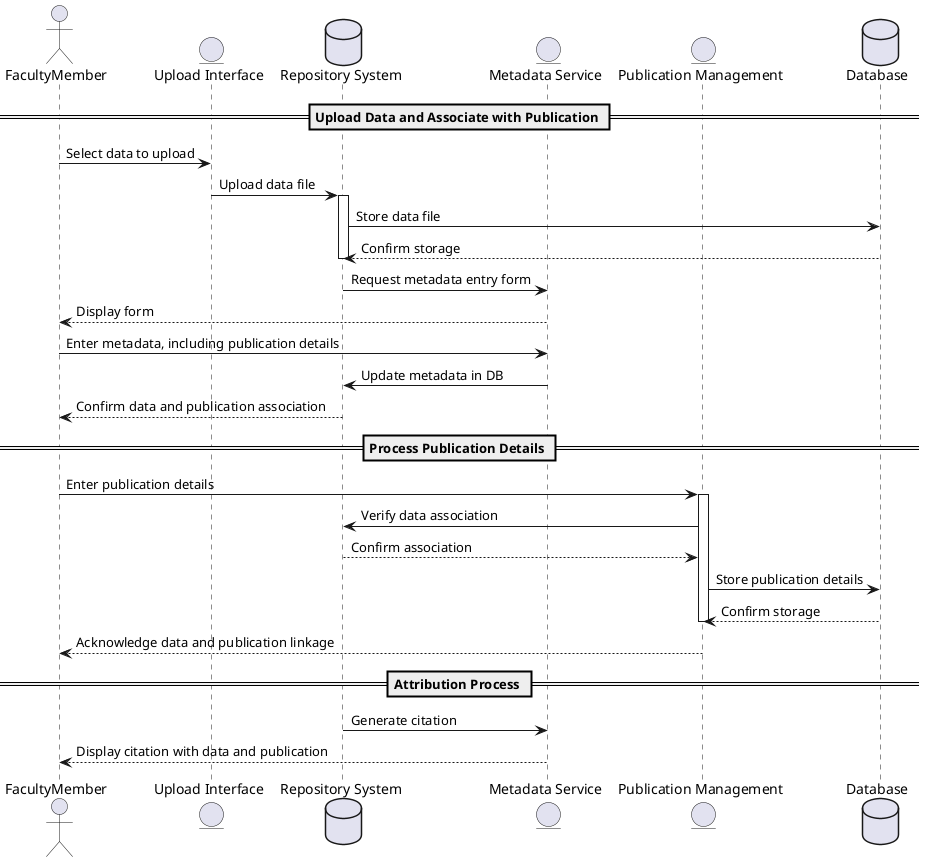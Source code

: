 @startuml
actor FacultyMember as Faculty
entity "Upload Interface" as UploadUI
database "Repository System" as Repo
entity "Metadata Service" as Metadata
entity "Publication Management" as PubManage
database "Database" as DB

== Upload Data and Associate with Publication ==

Faculty -> UploadUI : Select data to upload
UploadUI -> Repo : Upload data file
activate Repo
Repo -> DB : Store data file
DB --> Repo : Confirm storage
deactivate Repo

Repo -> Metadata : Request metadata entry form
Metadata --> Faculty : Display form
Faculty -> Metadata : Enter metadata, including publication details
Metadata -> Repo : Update metadata in DB
Repo --> Faculty : Confirm data and publication association

== Process Publication Details ==

Faculty -> PubManage : Enter publication details
activate PubManage
PubManage -> Repo : Verify data association
Repo --> PubManage : Confirm association
PubManage -> DB : Store publication details
DB --> PubManage : Confirm storage
deactivate PubManage
PubManage --> Faculty : Acknowledge data and publication linkage

== Attribution Process ==

Repo -> Metadata : Generate citation
Metadata --> Faculty : Display citation with data and publication

@enduml